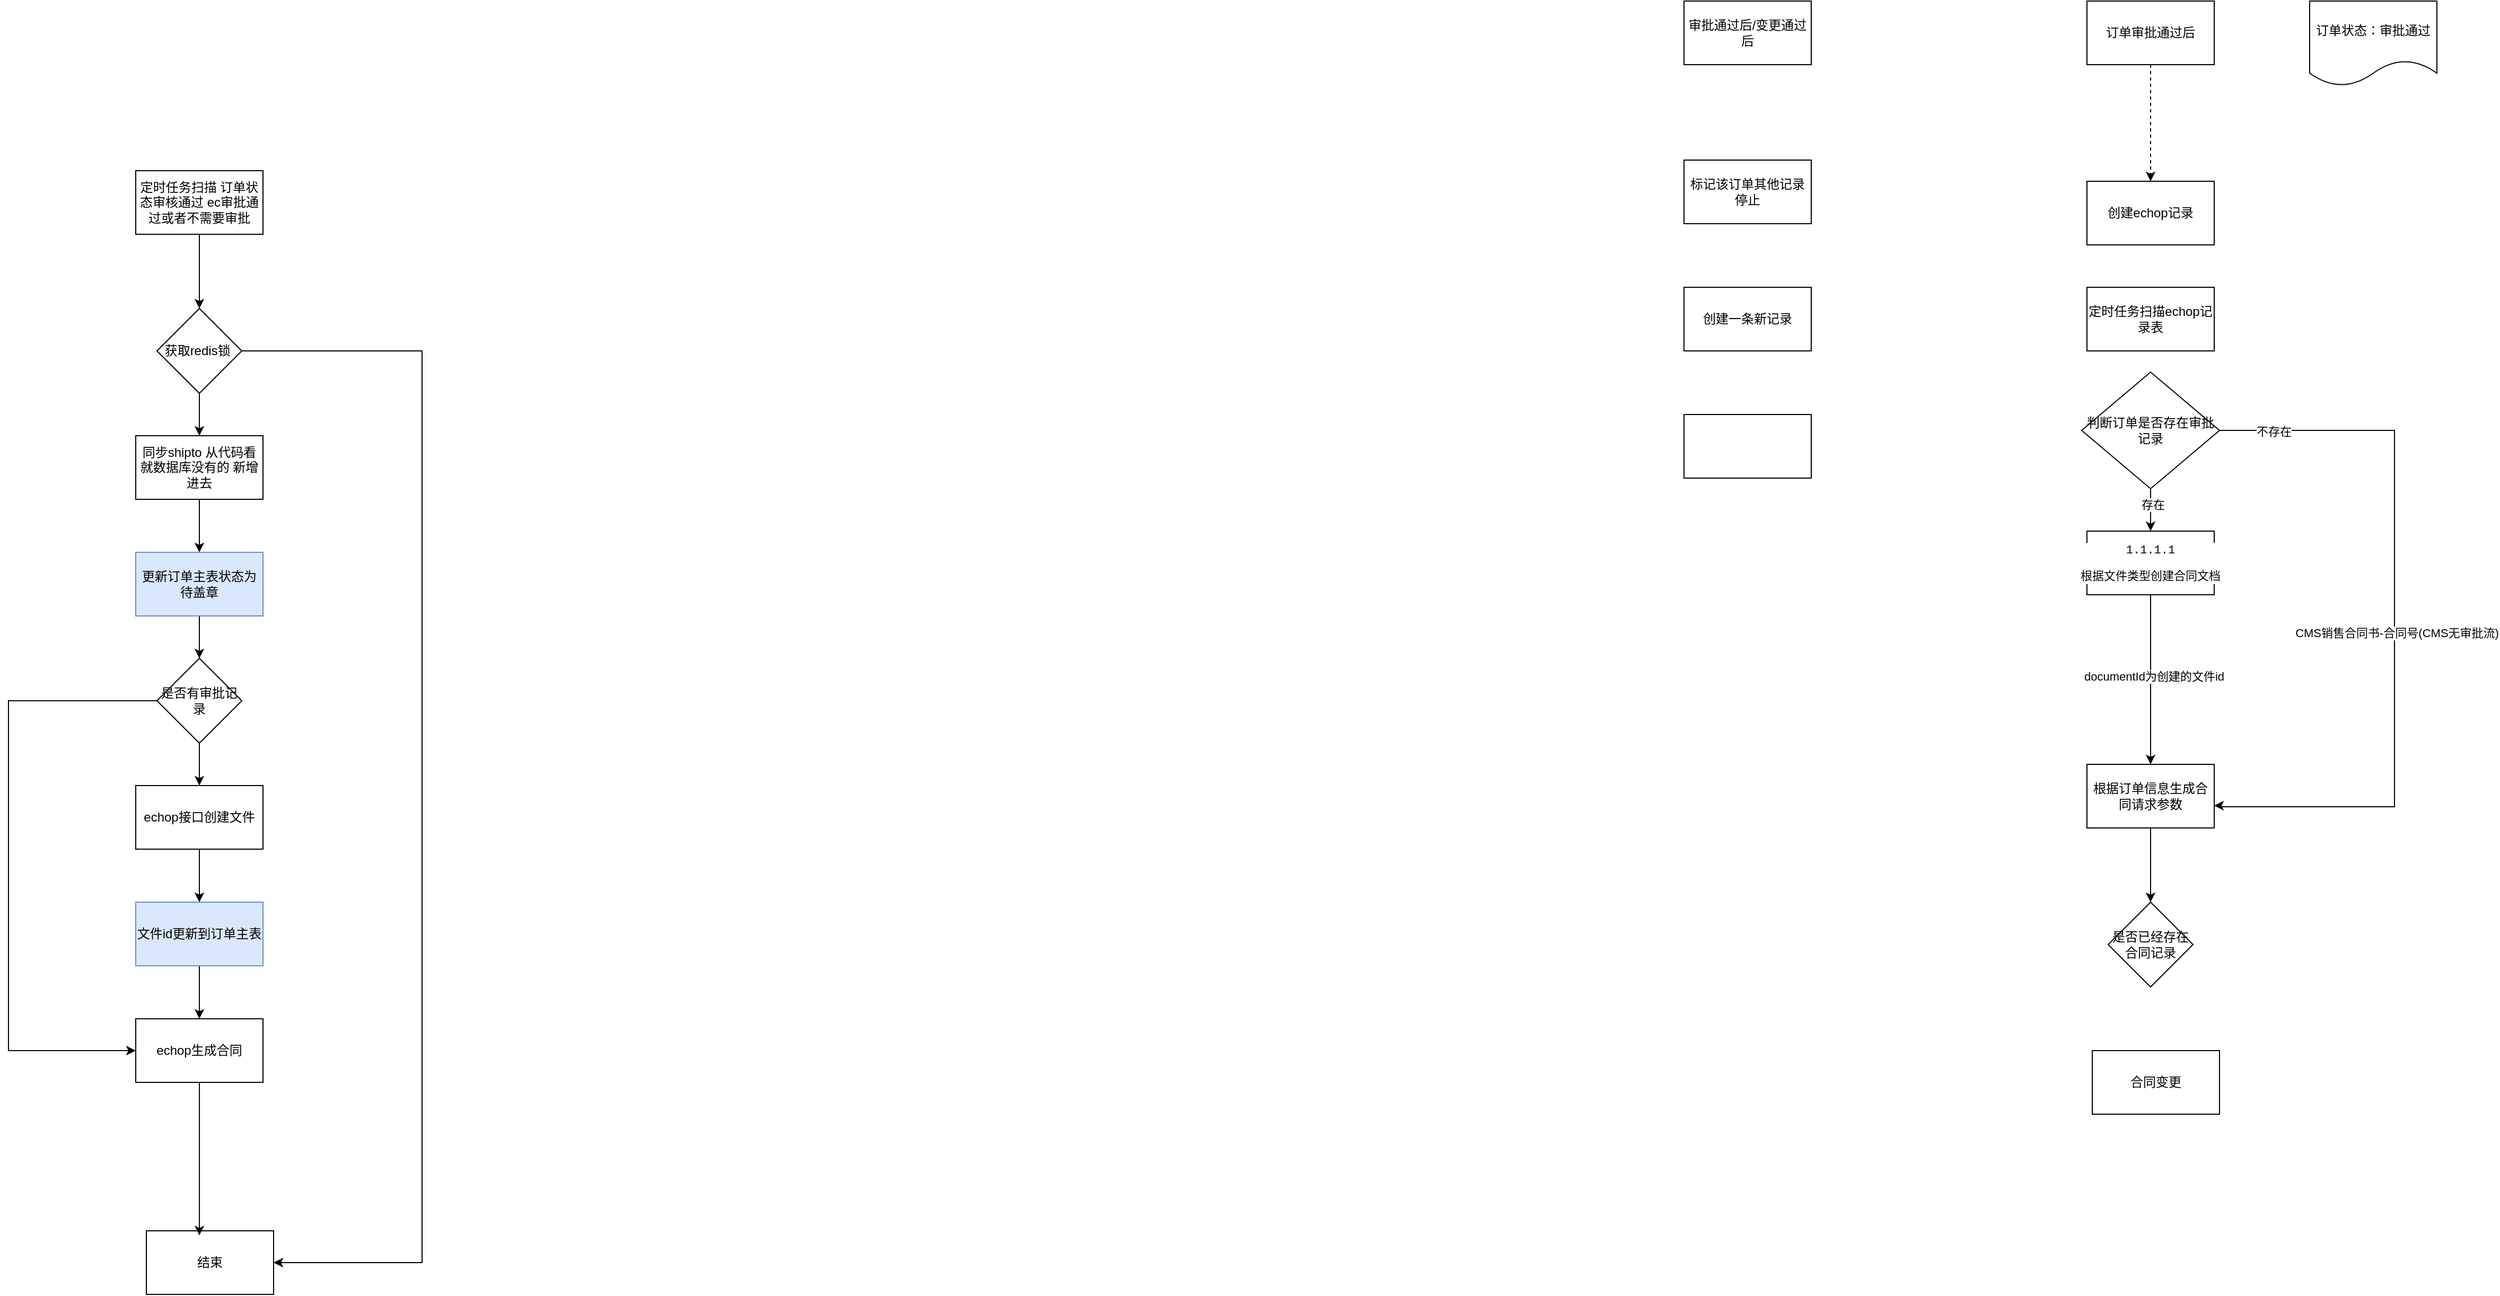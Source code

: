 <mxfile version="28.2.1">
  <diagram name="第 1 页" id="2me2oeGT8YtzVLUqR1FI">
    <mxGraphModel dx="3784" dy="659" grid="1" gridSize="10" guides="1" tooltips="1" connect="1" arrows="1" fold="1" page="1" pageScale="1" pageWidth="827" pageHeight="1169" math="0" shadow="0">
      <root>
        <mxCell id="0" />
        <mxCell id="1" parent="0" />
        <mxCell id="xtak_svuXwCoNU0_wnzV-3" style="edgeStyle=orthogonalEdgeStyle;rounded=0;orthogonalLoop=1;jettySize=auto;html=1;dashed=1;" parent="1" source="xtak_svuXwCoNU0_wnzV-1" target="xtak_svuXwCoNU0_wnzV-2" edge="1">
          <mxGeometry relative="1" as="geometry" />
        </mxCell>
        <mxCell id="xtak_svuXwCoNU0_wnzV-1" value="订单审批通过后" style="rounded=0;whiteSpace=wrap;html=1;" parent="1" vertex="1">
          <mxGeometry x="240" y="90" width="120" height="60" as="geometry" />
        </mxCell>
        <mxCell id="xtak_svuXwCoNU0_wnzV-2" value="创建echop记录" style="rounded=0;whiteSpace=wrap;html=1;" parent="1" vertex="1">
          <mxGeometry x="240" y="260" width="120" height="60" as="geometry" />
        </mxCell>
        <mxCell id="xtak_svuXwCoNU0_wnzV-4" value="订单状态：审批通过" style="shape=document;whiteSpace=wrap;html=1;boundedLbl=1;" parent="1" vertex="1">
          <mxGeometry x="450" y="90" width="120" height="80" as="geometry" />
        </mxCell>
        <mxCell id="xtak_svuXwCoNU0_wnzV-5" value="定时任务扫描echop记录表" style="rounded=0;whiteSpace=wrap;html=1;" parent="1" vertex="1">
          <mxGeometry x="240" y="360" width="120" height="60" as="geometry" />
        </mxCell>
        <mxCell id="xtak_svuXwCoNU0_wnzV-13" style="edgeStyle=orthogonalEdgeStyle;rounded=0;orthogonalLoop=1;jettySize=auto;html=1;" parent="1" source="xtak_svuXwCoNU0_wnzV-6" target="xtak_svuXwCoNU0_wnzV-9" edge="1">
          <mxGeometry relative="1" as="geometry">
            <mxPoint x="300" y="760" as="targetPoint" />
          </mxGeometry>
        </mxCell>
        <mxCell id="xtak_svuXwCoNU0_wnzV-14" value="documentId为创建的文件id" style="edgeLabel;html=1;align=center;verticalAlign=middle;resizable=0;points=[];" parent="xtak_svuXwCoNU0_wnzV-13" vertex="1" connectable="0">
          <mxGeometry x="-0.036" y="3" relative="1" as="geometry">
            <mxPoint as="offset" />
          </mxGeometry>
        </mxCell>
        <mxCell id="xtak_svuXwCoNU0_wnzV-6" value="&lt;div style=&quot;background-color: rgb(255, 255, 255); color: rgb(8, 8, 8);&quot;&gt;&lt;pre&gt;&lt;font color=&quot;#080808&quot; face=&quot;Courier New, monospace&quot;&gt;&lt;span&gt;1.1.1.1&lt;/span&gt;&lt;/font&gt;&lt;/pre&gt;&lt;pre&gt;&lt;font color=&quot;#080808&quot; face=&quot;Courier New, monospace&quot;&gt;&lt;span&gt;根据文件类型创建合同文档&lt;/span&gt;&lt;/font&gt;&lt;font color=&quot;rgba(0, 0, 0, 0)&quot; face=&quot;Courier New, monospace&quot;&gt;&lt;span&gt;&lt;/span&gt;&lt;/font&gt;&lt;/pre&gt;&lt;/div&gt;" style="rounded=0;whiteSpace=wrap;html=1;fontSize=11;" parent="1" vertex="1">
          <mxGeometry x="240" y="590" width="120" height="60" as="geometry" />
        </mxCell>
        <mxCell id="xtak_svuXwCoNU0_wnzV-22" style="edgeStyle=orthogonalEdgeStyle;rounded=0;orthogonalLoop=1;jettySize=auto;html=1;" parent="1" source="xtak_svuXwCoNU0_wnzV-9" target="xtak_svuXwCoNU0_wnzV-20" edge="1">
          <mxGeometry relative="1" as="geometry" />
        </mxCell>
        <mxCell id="xtak_svuXwCoNU0_wnzV-9" value="根据订单信息生成合同请求参数" style="rounded=0;whiteSpace=wrap;html=1;" parent="1" vertex="1">
          <mxGeometry x="240" y="810" width="120" height="60" as="geometry" />
        </mxCell>
        <mxCell id="xtak_svuXwCoNU0_wnzV-11" style="edgeStyle=orthogonalEdgeStyle;rounded=0;orthogonalLoop=1;jettySize=auto;html=1;entryX=0.5;entryY=0;entryDx=0;entryDy=0;" parent="1" source="xtak_svuXwCoNU0_wnzV-10" target="xtak_svuXwCoNU0_wnzV-6" edge="1">
          <mxGeometry relative="1" as="geometry" />
        </mxCell>
        <mxCell id="xtak_svuXwCoNU0_wnzV-12" value="存在" style="edgeLabel;html=1;align=center;verticalAlign=middle;resizable=0;points=[];" parent="xtak_svuXwCoNU0_wnzV-11" vertex="1" connectable="0">
          <mxGeometry x="-0.25" y="2" relative="1" as="geometry">
            <mxPoint as="offset" />
          </mxGeometry>
        </mxCell>
        <mxCell id="xtak_svuXwCoNU0_wnzV-10" value="判断订单是否存在审批记录" style="rhombus;whiteSpace=wrap;html=1;" parent="1" vertex="1">
          <mxGeometry x="235" y="440" width="130" height="110" as="geometry" />
        </mxCell>
        <mxCell id="xtak_svuXwCoNU0_wnzV-15" style="edgeStyle=orthogonalEdgeStyle;rounded=0;orthogonalLoop=1;jettySize=auto;html=1;entryX=1;entryY=0.65;entryDx=0;entryDy=0;entryPerimeter=0;" parent="1" source="xtak_svuXwCoNU0_wnzV-10" target="xtak_svuXwCoNU0_wnzV-9" edge="1">
          <mxGeometry relative="1" as="geometry">
            <Array as="points">
              <mxPoint x="530" y="495" />
              <mxPoint x="530" y="850" />
              <mxPoint x="365" y="850" />
            </Array>
          </mxGeometry>
        </mxCell>
        <mxCell id="xtak_svuXwCoNU0_wnzV-16" value="不存在" style="edgeLabel;html=1;align=center;verticalAlign=middle;resizable=0;points=[];" parent="xtak_svuXwCoNU0_wnzV-15" vertex="1" connectable="0">
          <mxGeometry x="-0.853" y="-1" relative="1" as="geometry">
            <mxPoint as="offset" />
          </mxGeometry>
        </mxCell>
        <mxCell id="xtak_svuXwCoNU0_wnzV-17" value="CMS销售合同书-合同号(CMS无审批流)" style="edgeLabel;html=1;align=center;verticalAlign=middle;resizable=0;points=[];" parent="xtak_svuXwCoNU0_wnzV-15" vertex="1" connectable="0">
          <mxGeometry x="0.03" y="2" relative="1" as="geometry">
            <mxPoint as="offset" />
          </mxGeometry>
        </mxCell>
        <mxCell id="xtak_svuXwCoNU0_wnzV-19" value="合同变更" style="rounded=0;whiteSpace=wrap;html=1;" parent="1" vertex="1">
          <mxGeometry x="245" y="1080" width="120" height="60" as="geometry" />
        </mxCell>
        <mxCell id="xtak_svuXwCoNU0_wnzV-20" value="是否已经存在合同记录" style="rhombus;whiteSpace=wrap;html=1;" parent="1" vertex="1">
          <mxGeometry x="260" y="940" width="80" height="80" as="geometry" />
        </mxCell>
        <mxCell id="_LltgiQRJmm_qArRPXv--1" value="审批通过后/变更通过后" style="rounded=0;whiteSpace=wrap;html=1;" vertex="1" parent="1">
          <mxGeometry x="-140" y="90" width="120" height="60" as="geometry" />
        </mxCell>
        <mxCell id="_LltgiQRJmm_qArRPXv--2" value="标记该订单其他记录停止" style="rounded=0;whiteSpace=wrap;html=1;" vertex="1" parent="1">
          <mxGeometry x="-140" y="240" width="120" height="60" as="geometry" />
        </mxCell>
        <mxCell id="_LltgiQRJmm_qArRPXv--3" value="创建一条新记录" style="rounded=0;whiteSpace=wrap;html=1;" vertex="1" parent="1">
          <mxGeometry x="-140" y="360" width="120" height="60" as="geometry" />
        </mxCell>
        <mxCell id="_LltgiQRJmm_qArRPXv--4" value="" style="rounded=0;whiteSpace=wrap;html=1;" vertex="1" parent="1">
          <mxGeometry x="-140" y="480" width="120" height="60" as="geometry" />
        </mxCell>
        <mxCell id="_LltgiQRJmm_qArRPXv--20" style="edgeStyle=orthogonalEdgeStyle;rounded=0;orthogonalLoop=1;jettySize=auto;html=1;" edge="1" parent="1" source="_LltgiQRJmm_qArRPXv--6" target="_LltgiQRJmm_qArRPXv--9">
          <mxGeometry relative="1" as="geometry" />
        </mxCell>
        <mxCell id="_LltgiQRJmm_qArRPXv--6" value="定时任务扫描 订单状态审核通过 ec审批通过或者不需要审批" style="rounded=0;whiteSpace=wrap;html=1;" vertex="1" parent="1">
          <mxGeometry x="-1600" y="250" width="120" height="60" as="geometry" />
        </mxCell>
        <mxCell id="_LltgiQRJmm_qArRPXv--11" style="edgeStyle=orthogonalEdgeStyle;rounded=0;orthogonalLoop=1;jettySize=auto;html=1;entryX=1;entryY=0.5;entryDx=0;entryDy=0;" edge="1" parent="1" source="_LltgiQRJmm_qArRPXv--9" target="_LltgiQRJmm_qArRPXv--10">
          <mxGeometry relative="1" as="geometry">
            <Array as="points">
              <mxPoint x="-1330" y="420" />
              <mxPoint x="-1330" y="1280" />
            </Array>
          </mxGeometry>
        </mxCell>
        <mxCell id="_LltgiQRJmm_qArRPXv--21" style="edgeStyle=orthogonalEdgeStyle;rounded=0;orthogonalLoop=1;jettySize=auto;html=1;" edge="1" parent="1" source="_LltgiQRJmm_qArRPXv--9" target="_LltgiQRJmm_qArRPXv--12">
          <mxGeometry relative="1" as="geometry" />
        </mxCell>
        <mxCell id="_LltgiQRJmm_qArRPXv--9" value="获取redis锁&amp;nbsp;" style="rhombus;whiteSpace=wrap;html=1;" vertex="1" parent="1">
          <mxGeometry x="-1580" y="380" width="80" height="80" as="geometry" />
        </mxCell>
        <mxCell id="_LltgiQRJmm_qArRPXv--10" value="结束" style="rounded=0;whiteSpace=wrap;html=1;" vertex="1" parent="1">
          <mxGeometry x="-1590" y="1250" width="120" height="60" as="geometry" />
        </mxCell>
        <mxCell id="_LltgiQRJmm_qArRPXv--22" style="edgeStyle=orthogonalEdgeStyle;rounded=0;orthogonalLoop=1;jettySize=auto;html=1;" edge="1" parent="1" source="_LltgiQRJmm_qArRPXv--12" target="_LltgiQRJmm_qArRPXv--13">
          <mxGeometry relative="1" as="geometry" />
        </mxCell>
        <mxCell id="_LltgiQRJmm_qArRPXv--12" value="同步shipto 从代码看就数据库没有的 新增进去" style="rounded=0;whiteSpace=wrap;html=1;" vertex="1" parent="1">
          <mxGeometry x="-1600" y="500" width="120" height="60" as="geometry" />
        </mxCell>
        <mxCell id="_LltgiQRJmm_qArRPXv--23" style="edgeStyle=orthogonalEdgeStyle;rounded=0;orthogonalLoop=1;jettySize=auto;html=1;entryX=0.5;entryY=0;entryDx=0;entryDy=0;" edge="1" parent="1" source="_LltgiQRJmm_qArRPXv--13" target="_LltgiQRJmm_qArRPXv--15">
          <mxGeometry relative="1" as="geometry" />
        </mxCell>
        <mxCell id="_LltgiQRJmm_qArRPXv--13" value="更新订单主表状态为待盖章" style="rounded=0;whiteSpace=wrap;html=1;fillColor=#dae8fc;strokeColor=#6c8ebf;" vertex="1" parent="1">
          <mxGeometry x="-1600" y="610" width="120" height="60" as="geometry" />
        </mxCell>
        <mxCell id="_LltgiQRJmm_qArRPXv--24" style="edgeStyle=orthogonalEdgeStyle;rounded=0;orthogonalLoop=1;jettySize=auto;html=1;" edge="1" parent="1" source="_LltgiQRJmm_qArRPXv--15" target="_LltgiQRJmm_qArRPXv--16">
          <mxGeometry relative="1" as="geometry" />
        </mxCell>
        <mxCell id="_LltgiQRJmm_qArRPXv--28" style="edgeStyle=orthogonalEdgeStyle;rounded=0;orthogonalLoop=1;jettySize=auto;html=1;" edge="1" parent="1" source="_LltgiQRJmm_qArRPXv--15" target="_LltgiQRJmm_qArRPXv--18">
          <mxGeometry relative="1" as="geometry">
            <Array as="points">
              <mxPoint x="-1720" y="750" />
              <mxPoint x="-1720" y="1080" />
            </Array>
          </mxGeometry>
        </mxCell>
        <mxCell id="_LltgiQRJmm_qArRPXv--15" value="是否有审批记录" style="rhombus;whiteSpace=wrap;html=1;" vertex="1" parent="1">
          <mxGeometry x="-1580" y="710" width="80" height="80" as="geometry" />
        </mxCell>
        <mxCell id="_LltgiQRJmm_qArRPXv--25" style="edgeStyle=orthogonalEdgeStyle;rounded=0;orthogonalLoop=1;jettySize=auto;html=1;" edge="1" parent="1" source="_LltgiQRJmm_qArRPXv--16" target="_LltgiQRJmm_qArRPXv--17">
          <mxGeometry relative="1" as="geometry" />
        </mxCell>
        <mxCell id="_LltgiQRJmm_qArRPXv--16" value="echop接口创建文件" style="rounded=0;whiteSpace=wrap;html=1;" vertex="1" parent="1">
          <mxGeometry x="-1600" y="830" width="120" height="60" as="geometry" />
        </mxCell>
        <mxCell id="_LltgiQRJmm_qArRPXv--26" style="edgeStyle=orthogonalEdgeStyle;rounded=0;orthogonalLoop=1;jettySize=auto;html=1;" edge="1" parent="1" source="_LltgiQRJmm_qArRPXv--17" target="_LltgiQRJmm_qArRPXv--18">
          <mxGeometry relative="1" as="geometry" />
        </mxCell>
        <mxCell id="_LltgiQRJmm_qArRPXv--17" value="文件id更新到订单主表" style="rounded=0;whiteSpace=wrap;html=1;fillColor=#dae8fc;strokeColor=#6c8ebf;" vertex="1" parent="1">
          <mxGeometry x="-1600" y="940" width="120" height="60" as="geometry" />
        </mxCell>
        <mxCell id="_LltgiQRJmm_qArRPXv--18" value="echop生成合同" style="rounded=0;whiteSpace=wrap;html=1;" vertex="1" parent="1">
          <mxGeometry x="-1600" y="1050" width="120" height="60" as="geometry" />
        </mxCell>
        <mxCell id="_LltgiQRJmm_qArRPXv--27" style="edgeStyle=orthogonalEdgeStyle;rounded=0;orthogonalLoop=1;jettySize=auto;html=1;entryX=0.417;entryY=0.071;entryDx=0;entryDy=0;entryPerimeter=0;" edge="1" parent="1" source="_LltgiQRJmm_qArRPXv--18" target="_LltgiQRJmm_qArRPXv--10">
          <mxGeometry relative="1" as="geometry" />
        </mxCell>
      </root>
    </mxGraphModel>
  </diagram>
</mxfile>
